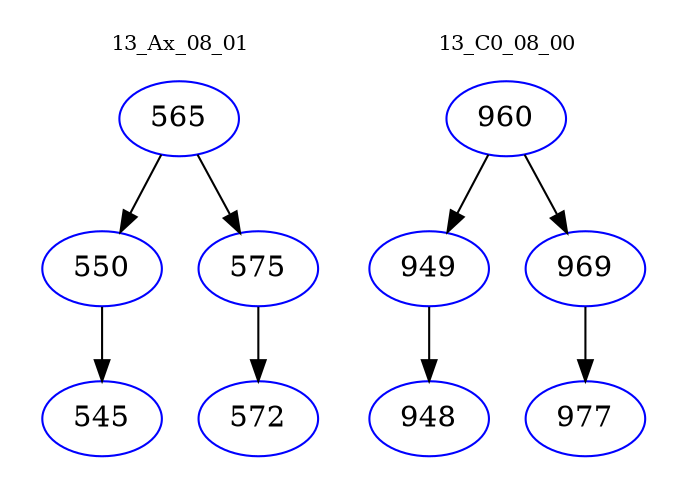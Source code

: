 digraph{
subgraph cluster_0 {
color = white
label = "13_Ax_08_01";
fontsize=10;
T0_565 [label="565", color="blue"]
T0_565 -> T0_550 [color="black"]
T0_550 [label="550", color="blue"]
T0_550 -> T0_545 [color="black"]
T0_545 [label="545", color="blue"]
T0_565 -> T0_575 [color="black"]
T0_575 [label="575", color="blue"]
T0_575 -> T0_572 [color="black"]
T0_572 [label="572", color="blue"]
}
subgraph cluster_1 {
color = white
label = "13_C0_08_00";
fontsize=10;
T1_960 [label="960", color="blue"]
T1_960 -> T1_949 [color="black"]
T1_949 [label="949", color="blue"]
T1_949 -> T1_948 [color="black"]
T1_948 [label="948", color="blue"]
T1_960 -> T1_969 [color="black"]
T1_969 [label="969", color="blue"]
T1_969 -> T1_977 [color="black"]
T1_977 [label="977", color="blue"]
}
}
